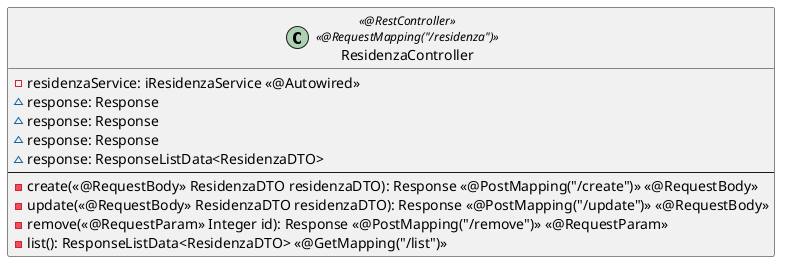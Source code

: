 @startuml
class ResidenzaController << @RestController >> << @RequestMapping("/residenza") >> {
    -residenzaService: iResidenzaService << @Autowired >>
    ~response: Response
    ~response: Response
    ~response: Response
    ~response: ResponseListData<ResidenzaDTO>
    --
    -create(<<@RequestBody>> ResidenzaDTO residenzaDTO): Response << @PostMapping("/create") >> << @RequestBody >>
    -update(<<@RequestBody>> ResidenzaDTO residenzaDTO): Response << @PostMapping("/update") >> << @RequestBody >>
    -remove(<<@RequestParam>> Integer id): Response << @PostMapping("/remove") >> << @RequestParam >>
    -list(): ResponseListData<ResidenzaDTO> << @GetMapping("/list") >>
}
@enduml